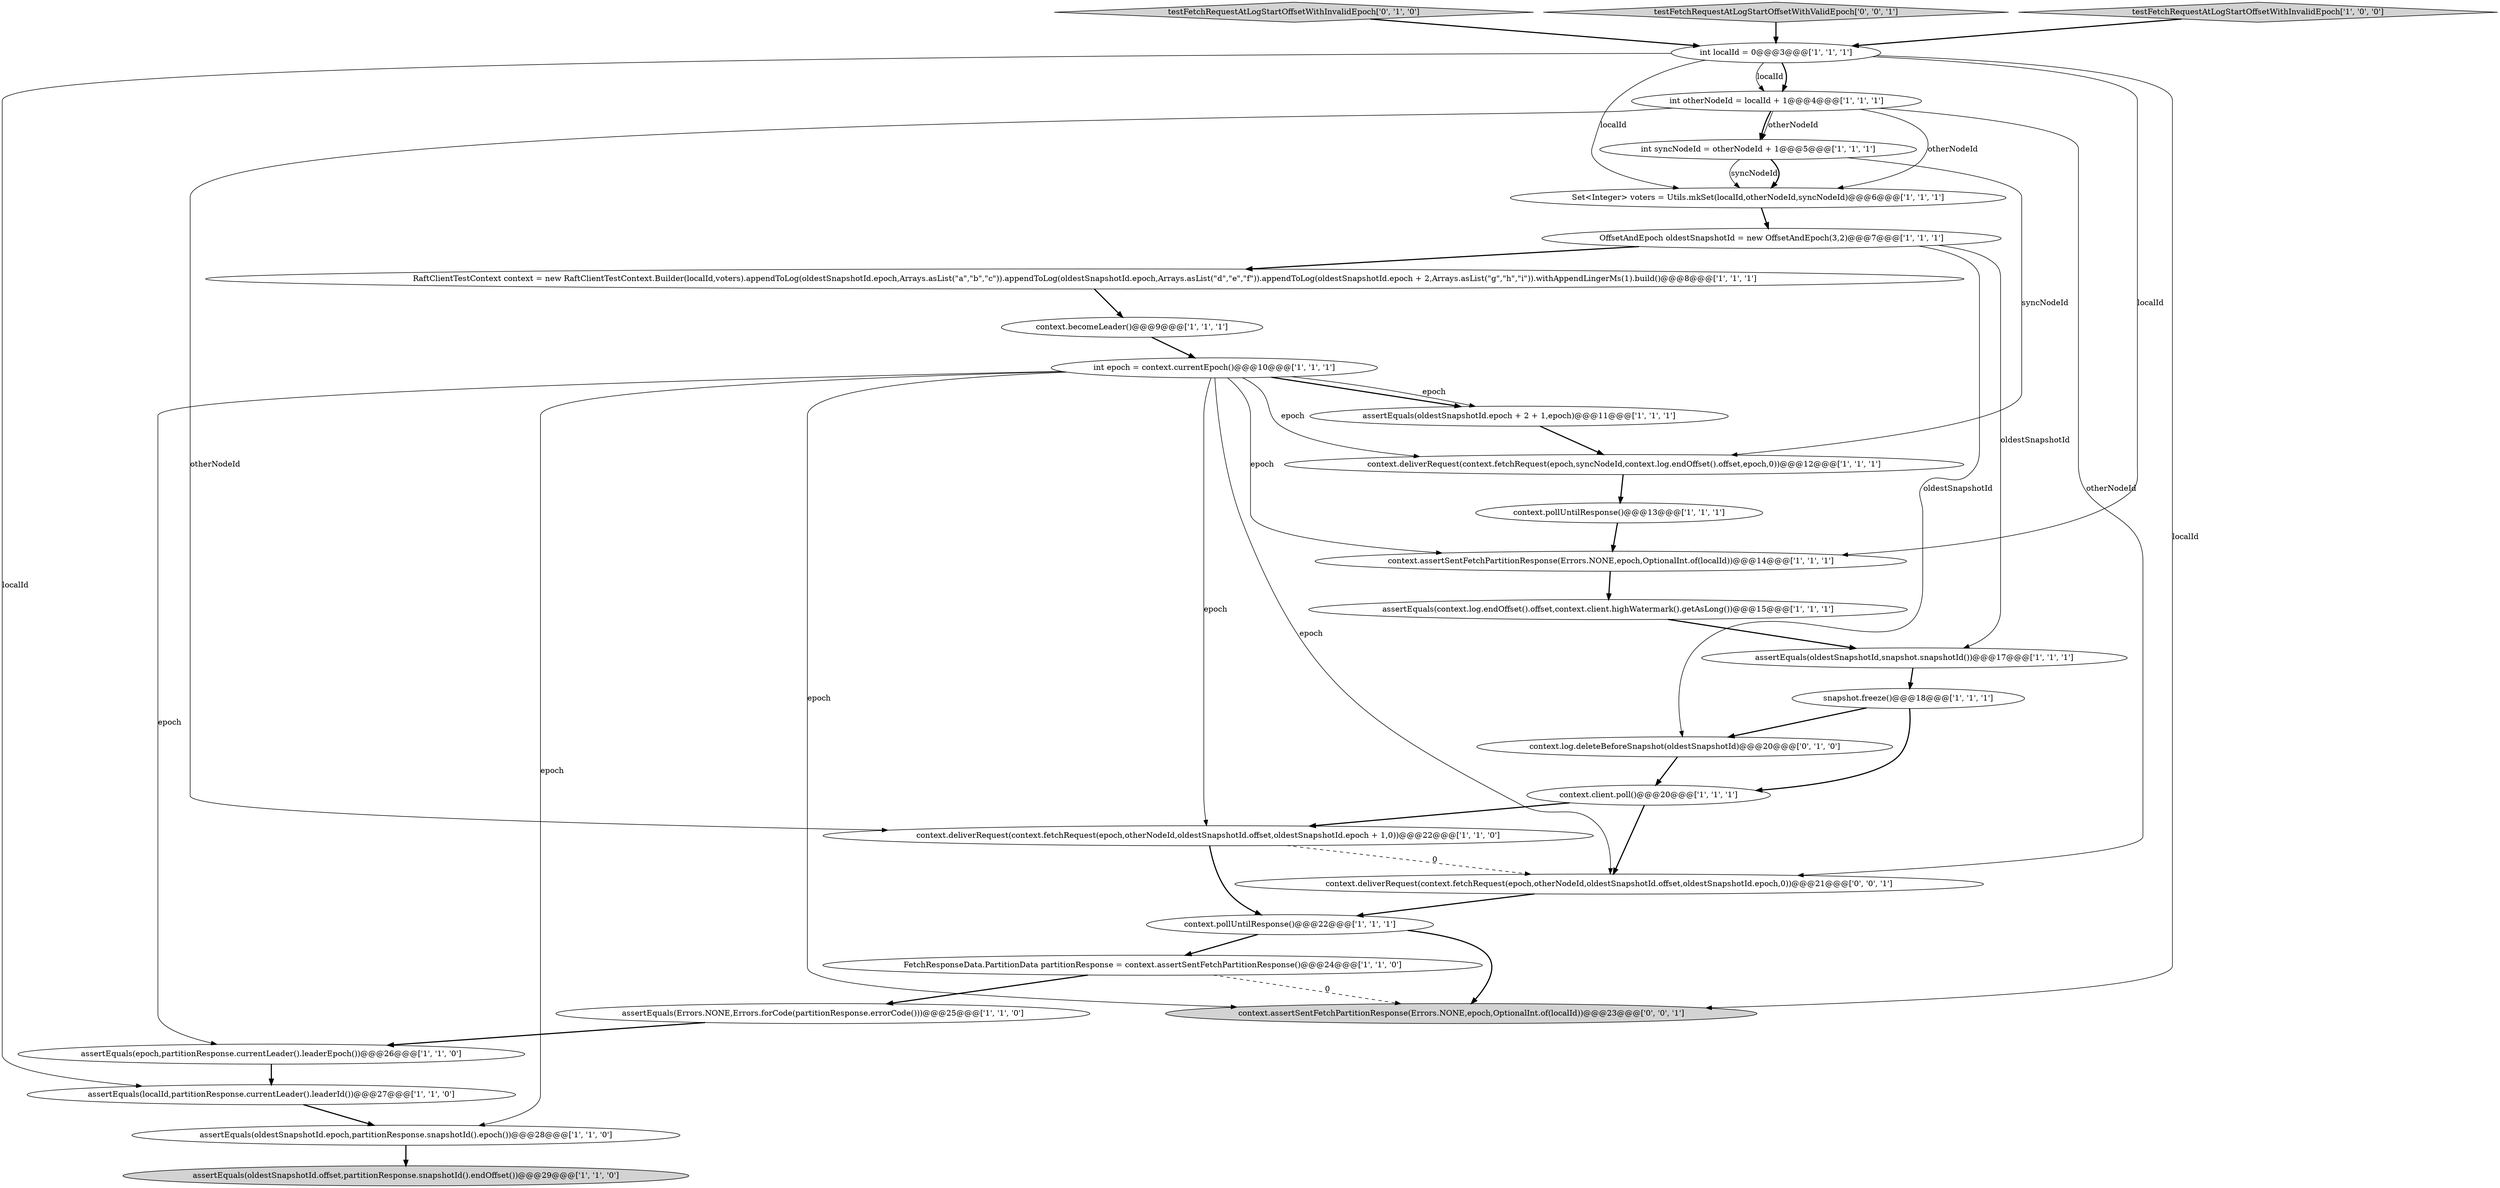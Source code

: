 digraph {
11 [style = filled, label = "assertEquals(Errors.NONE,Errors.forCode(partitionResponse.errorCode()))@@@25@@@['1', '1', '0']", fillcolor = white, shape = ellipse image = "AAA0AAABBB1BBB"];
24 [style = filled, label = "context.becomeLeader()@@@9@@@['1', '1', '1']", fillcolor = white, shape = ellipse image = "AAA0AAABBB1BBB"];
4 [style = filled, label = "Set<Integer> voters = Utils.mkSet(localId,otherNodeId,syncNodeId)@@@6@@@['1', '1', '1']", fillcolor = white, shape = ellipse image = "AAA0AAABBB1BBB"];
13 [style = filled, label = "assertEquals(oldestSnapshotId.offset,partitionResponse.snapshotId().endOffset())@@@29@@@['1', '1', '0']", fillcolor = lightgray, shape = ellipse image = "AAA0AAABBB1BBB"];
5 [style = filled, label = "assertEquals(context.log.endOffset().offset,context.client.highWatermark().getAsLong())@@@15@@@['1', '1', '1']", fillcolor = white, shape = ellipse image = "AAA0AAABBB1BBB"];
23 [style = filled, label = "assertEquals(oldestSnapshotId.epoch,partitionResponse.snapshotId().epoch())@@@28@@@['1', '1', '0']", fillcolor = white, shape = ellipse image = "AAA0AAABBB1BBB"];
2 [style = filled, label = "int localId = 0@@@3@@@['1', '1', '1']", fillcolor = white, shape = ellipse image = "AAA0AAABBB1BBB"];
16 [style = filled, label = "RaftClientTestContext context = new RaftClientTestContext.Builder(localId,voters).appendToLog(oldestSnapshotId.epoch,Arrays.asList(\"a\",\"b\",\"c\")).appendToLog(oldestSnapshotId.epoch,Arrays.asList(\"d\",\"e\",\"f\")).appendToLog(oldestSnapshotId.epoch + 2,Arrays.asList(\"g\",\"h\",\"i\")).withAppendLingerMs(1).build()@@@8@@@['1', '1', '1']", fillcolor = white, shape = ellipse image = "AAA0AAABBB1BBB"];
21 [style = filled, label = "context.deliverRequest(context.fetchRequest(epoch,otherNodeId,oldestSnapshotId.offset,oldestSnapshotId.epoch + 1,0))@@@22@@@['1', '1', '0']", fillcolor = white, shape = ellipse image = "AAA0AAABBB1BBB"];
18 [style = filled, label = "assertEquals(localId,partitionResponse.currentLeader().leaderId())@@@27@@@['1', '1', '0']", fillcolor = white, shape = ellipse image = "AAA0AAABBB1BBB"];
1 [style = filled, label = "assertEquals(oldestSnapshotId.epoch + 2 + 1,epoch)@@@11@@@['1', '1', '1']", fillcolor = white, shape = ellipse image = "AAA0AAABBB1BBB"];
8 [style = filled, label = "int epoch = context.currentEpoch()@@@10@@@['1', '1', '1']", fillcolor = white, shape = ellipse image = "AAA0AAABBB1BBB"];
28 [style = filled, label = "context.deliverRequest(context.fetchRequest(epoch,otherNodeId,oldestSnapshotId.offset,oldestSnapshotId.epoch,0))@@@21@@@['0', '0', '1']", fillcolor = white, shape = ellipse image = "AAA0AAABBB3BBB"];
9 [style = filled, label = "assertEquals(oldestSnapshotId,snapshot.snapshotId())@@@17@@@['1', '1', '1']", fillcolor = white, shape = ellipse image = "AAA0AAABBB1BBB"];
14 [style = filled, label = "snapshot.freeze()@@@18@@@['1', '1', '1']", fillcolor = white, shape = ellipse image = "AAA0AAABBB1BBB"];
20 [style = filled, label = "context.assertSentFetchPartitionResponse(Errors.NONE,epoch,OptionalInt.of(localId))@@@14@@@['1', '1', '1']", fillcolor = white, shape = ellipse image = "AAA0AAABBB1BBB"];
15 [style = filled, label = "context.pollUntilResponse()@@@13@@@['1', '1', '1']", fillcolor = white, shape = ellipse image = "AAA0AAABBB1BBB"];
7 [style = filled, label = "assertEquals(epoch,partitionResponse.currentLeader().leaderEpoch())@@@26@@@['1', '1', '0']", fillcolor = white, shape = ellipse image = "AAA0AAABBB1BBB"];
10 [style = filled, label = "int otherNodeId = localId + 1@@@4@@@['1', '1', '1']", fillcolor = white, shape = ellipse image = "AAA0AAABBB1BBB"];
22 [style = filled, label = "context.deliverRequest(context.fetchRequest(epoch,syncNodeId,context.log.endOffset().offset,epoch,0))@@@12@@@['1', '1', '1']", fillcolor = white, shape = ellipse image = "AAA0AAABBB1BBB"];
3 [style = filled, label = "int syncNodeId = otherNodeId + 1@@@5@@@['1', '1', '1']", fillcolor = white, shape = ellipse image = "AAA0AAABBB1BBB"];
29 [style = filled, label = "context.assertSentFetchPartitionResponse(Errors.NONE,epoch,OptionalInt.of(localId))@@@23@@@['0', '0', '1']", fillcolor = lightgray, shape = ellipse image = "AAA0AAABBB3BBB"];
25 [style = filled, label = "testFetchRequestAtLogStartOffsetWithInvalidEpoch['0', '1', '0']", fillcolor = lightgray, shape = diamond image = "AAA0AAABBB2BBB"];
0 [style = filled, label = "OffsetAndEpoch oldestSnapshotId = new OffsetAndEpoch(3,2)@@@7@@@['1', '1', '1']", fillcolor = white, shape = ellipse image = "AAA0AAABBB1BBB"];
19 [style = filled, label = "FetchResponseData.PartitionData partitionResponse = context.assertSentFetchPartitionResponse()@@@24@@@['1', '1', '0']", fillcolor = white, shape = ellipse image = "AAA0AAABBB1BBB"];
6 [style = filled, label = "context.client.poll()@@@20@@@['1', '1', '1']", fillcolor = white, shape = ellipse image = "AAA0AAABBB1BBB"];
17 [style = filled, label = "context.pollUntilResponse()@@@22@@@['1', '1', '1']", fillcolor = white, shape = ellipse image = "AAA0AAABBB1BBB"];
27 [style = filled, label = "testFetchRequestAtLogStartOffsetWithValidEpoch['0', '0', '1']", fillcolor = lightgray, shape = diamond image = "AAA0AAABBB3BBB"];
12 [style = filled, label = "testFetchRequestAtLogStartOffsetWithInvalidEpoch['1', '0', '0']", fillcolor = lightgray, shape = diamond image = "AAA0AAABBB1BBB"];
26 [style = filled, label = "context.log.deleteBeforeSnapshot(oldestSnapshotId)@@@20@@@['0', '1', '0']", fillcolor = white, shape = ellipse image = "AAA1AAABBB2BBB"];
26->6 [style = bold, label=""];
16->24 [style = bold, label=""];
8->7 [style = solid, label="epoch"];
2->20 [style = solid, label="localId"];
8->23 [style = solid, label="epoch"];
6->28 [style = bold, label=""];
8->29 [style = solid, label="epoch"];
27->2 [style = bold, label=""];
10->3 [style = solid, label="otherNodeId"];
25->2 [style = bold, label=""];
7->18 [style = bold, label=""];
17->19 [style = bold, label=""];
20->5 [style = bold, label=""];
12->2 [style = bold, label=""];
21->17 [style = bold, label=""];
2->10 [style = bold, label=""];
22->15 [style = bold, label=""];
5->9 [style = bold, label=""];
10->28 [style = solid, label="otherNodeId"];
3->22 [style = solid, label="syncNodeId"];
14->26 [style = bold, label=""];
2->10 [style = solid, label="localId"];
8->21 [style = solid, label="epoch"];
10->3 [style = bold, label=""];
11->7 [style = bold, label=""];
8->1 [style = bold, label=""];
6->21 [style = bold, label=""];
2->4 [style = solid, label="localId"];
0->9 [style = solid, label="oldestSnapshotId"];
23->13 [style = bold, label=""];
19->29 [style = dashed, label="0"];
2->18 [style = solid, label="localId"];
19->11 [style = bold, label=""];
8->28 [style = solid, label="epoch"];
14->6 [style = bold, label=""];
9->14 [style = bold, label=""];
21->28 [style = dashed, label="0"];
15->20 [style = bold, label=""];
8->22 [style = solid, label="epoch"];
8->1 [style = solid, label="epoch"];
3->4 [style = solid, label="syncNodeId"];
10->21 [style = solid, label="otherNodeId"];
1->22 [style = bold, label=""];
4->0 [style = bold, label=""];
24->8 [style = bold, label=""];
0->26 [style = solid, label="oldestSnapshotId"];
3->4 [style = bold, label=""];
10->4 [style = solid, label="otherNodeId"];
17->29 [style = bold, label=""];
2->29 [style = solid, label="localId"];
18->23 [style = bold, label=""];
28->17 [style = bold, label=""];
8->20 [style = solid, label="epoch"];
0->16 [style = bold, label=""];
}
